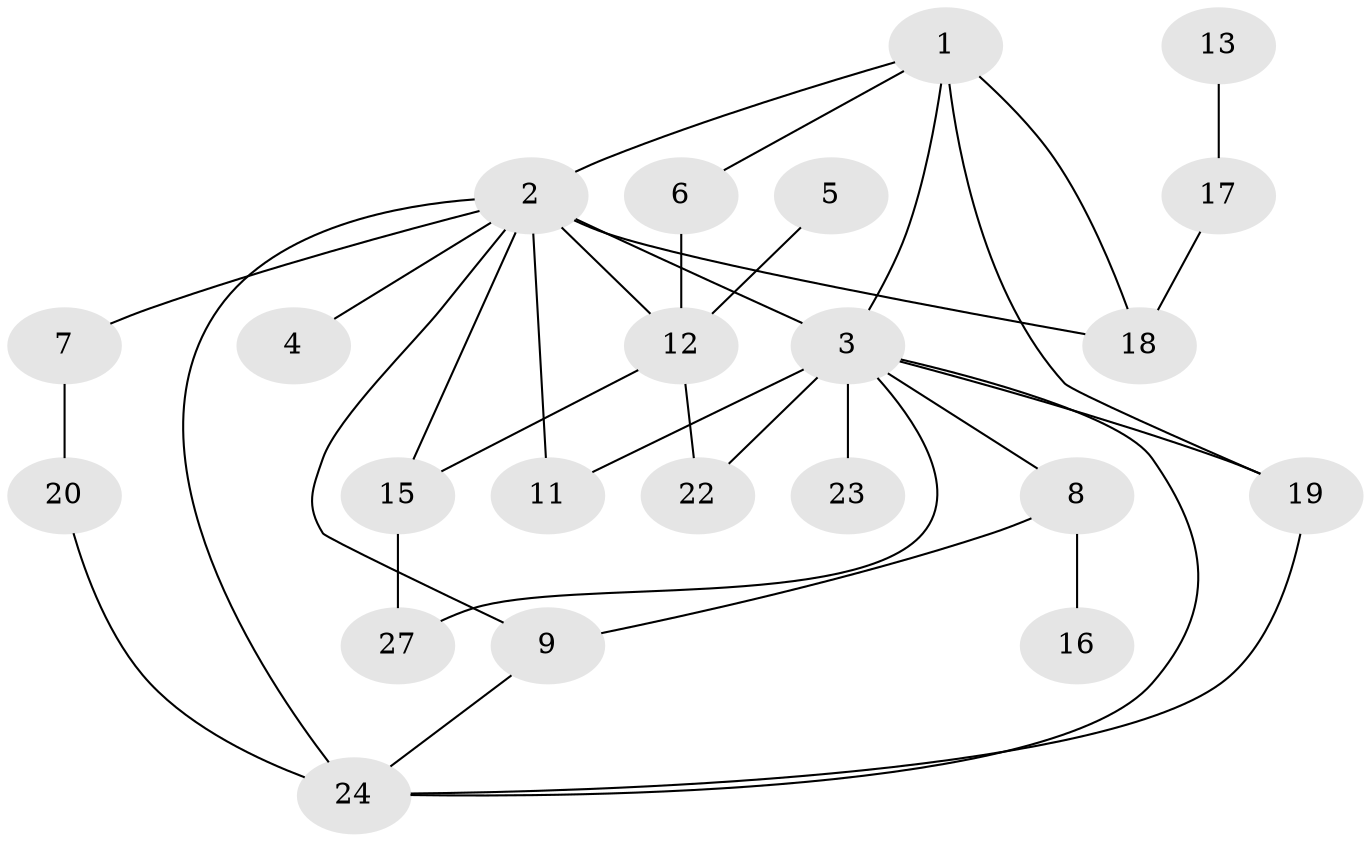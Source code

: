 // original degree distribution, {3: 0.18681318681318682, 2: 0.25274725274725274, 1: 0.2087912087912088, 4: 0.1978021978021978, 9: 0.01098901098901099, 5: 0.054945054945054944, 0: 0.054945054945054944, 6: 0.03296703296703297}
// Generated by graph-tools (version 1.1) at 2025/48/03/04/25 22:48:11]
// undirected, 22 vertices, 34 edges
graph export_dot {
  node [color=gray90,style=filled];
  1;
  2;
  3;
  4;
  5;
  6;
  7;
  8;
  9;
  11;
  12;
  13;
  15;
  16;
  17;
  18;
  19;
  20;
  22;
  23;
  24;
  27;
  1 -- 2 [weight=2.0];
  1 -- 3 [weight=3.0];
  1 -- 6 [weight=1.0];
  1 -- 18 [weight=1.0];
  1 -- 19 [weight=1.0];
  2 -- 3 [weight=7.0];
  2 -- 4 [weight=1.0];
  2 -- 7 [weight=2.0];
  2 -- 9 [weight=1.0];
  2 -- 11 [weight=2.0];
  2 -- 12 [weight=1.0];
  2 -- 15 [weight=1.0];
  2 -- 18 [weight=1.0];
  2 -- 24 [weight=2.0];
  3 -- 8 [weight=3.0];
  3 -- 11 [weight=2.0];
  3 -- 19 [weight=2.0];
  3 -- 22 [weight=1.0];
  3 -- 23 [weight=4.0];
  3 -- 24 [weight=1.0];
  3 -- 27 [weight=1.0];
  5 -- 12 [weight=1.0];
  6 -- 12 [weight=1.0];
  7 -- 20 [weight=2.0];
  8 -- 9 [weight=1.0];
  8 -- 16 [weight=1.0];
  9 -- 24 [weight=1.0];
  12 -- 15 [weight=2.0];
  12 -- 22 [weight=1.0];
  13 -- 17 [weight=1.0];
  15 -- 27 [weight=1.0];
  17 -- 18 [weight=1.0];
  19 -- 24 [weight=1.0];
  20 -- 24 [weight=1.0];
}
